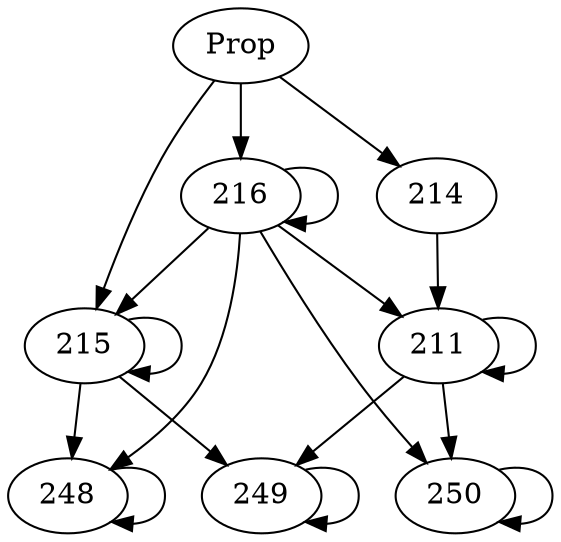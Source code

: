 // Induction Graph of ./tests/ndista128
digraph{
  Prop -> 216
  Prop -> 215
  Prop -> 214
  216 -> 216
  216 -> 211
  216 -> 248
  216 -> 250
  216 -> 215
  215 -> 248
  215 -> 249
  215 -> 215
  214 -> 211
  211 -> 250
  211 -> 249
  211 -> 211
  248 -> 248
  250 -> 250
  249 -> 249
}